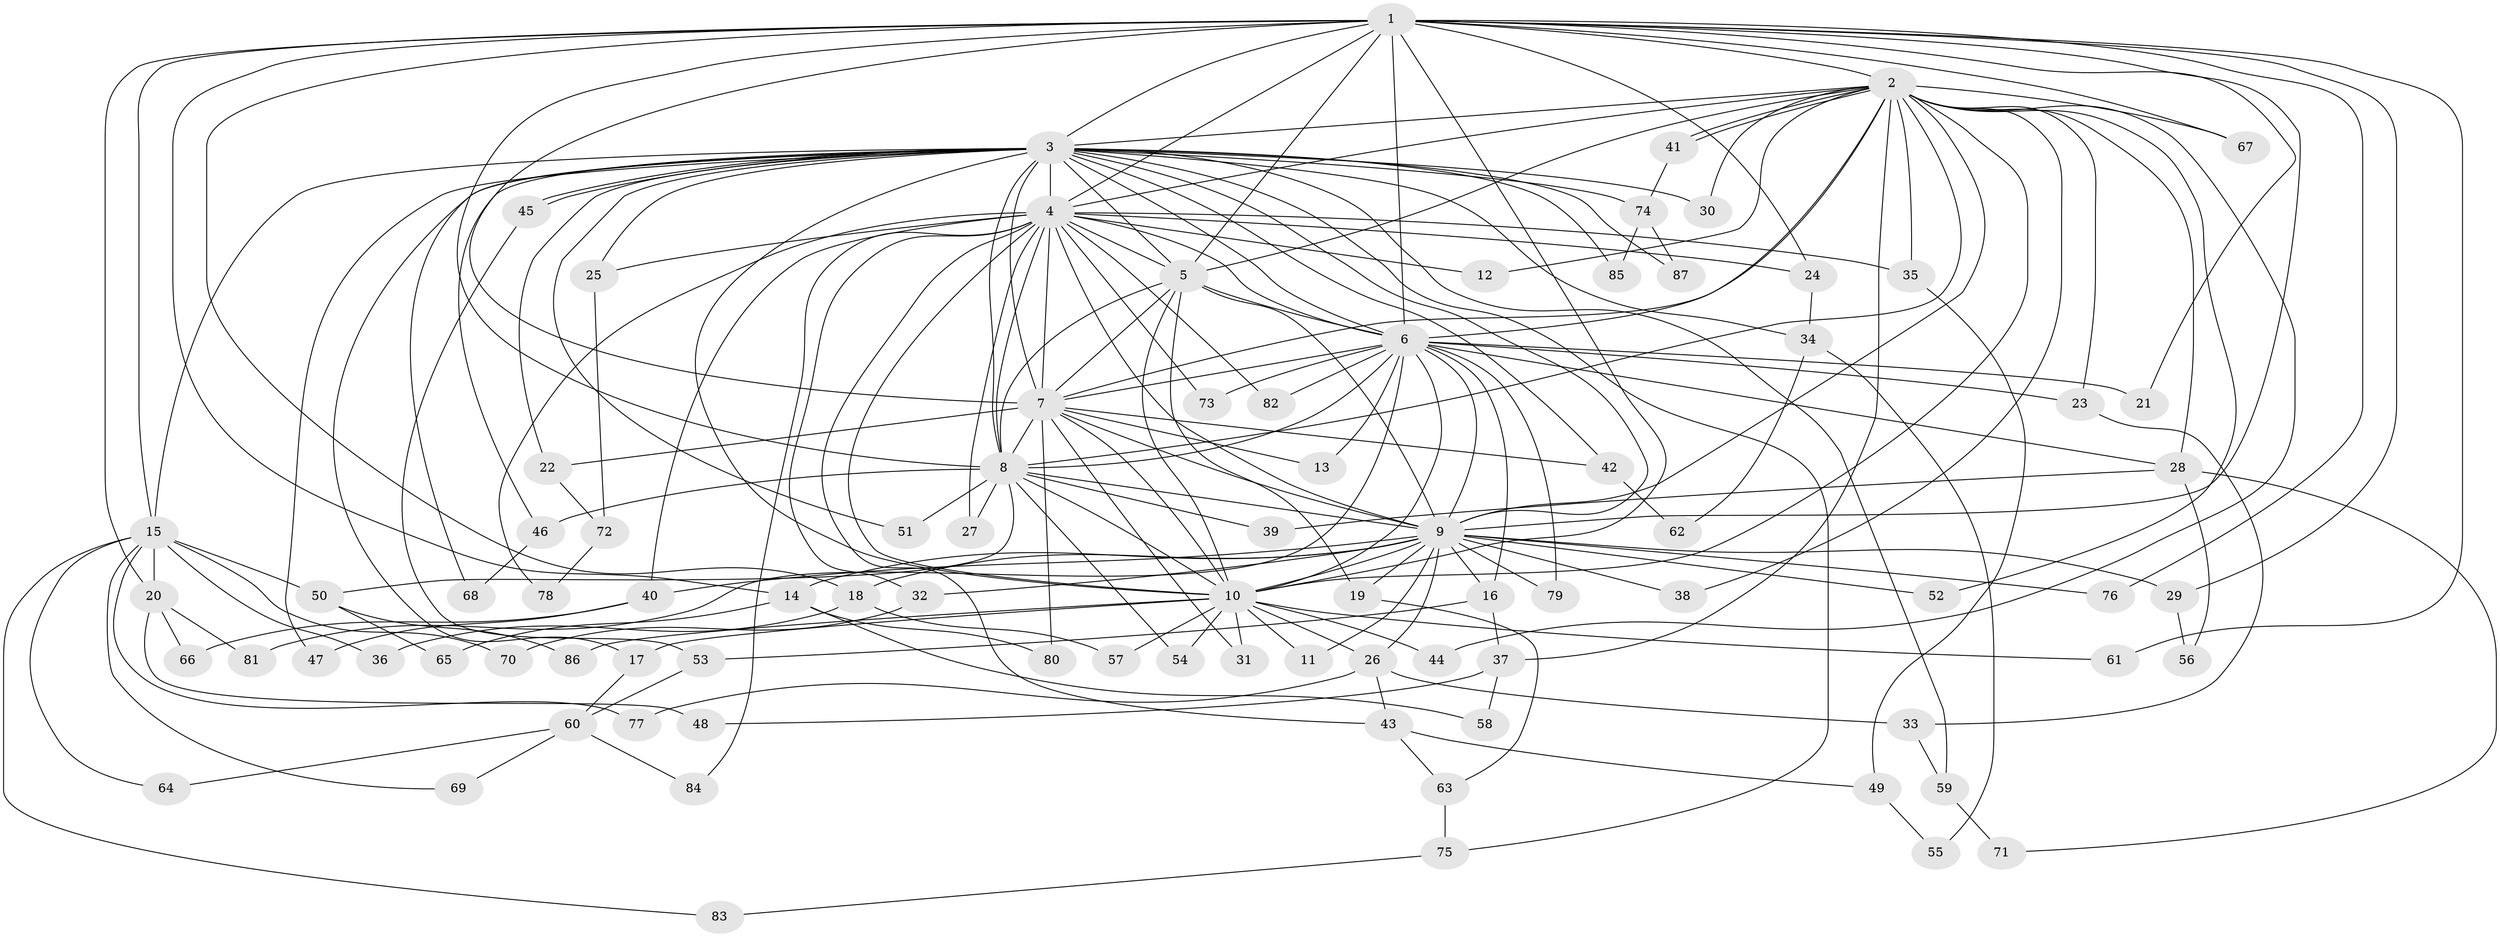 // coarse degree distribution, {16: 0.031746031746031744, 31: 0.015873015873015872, 19: 0.015873015873015872, 9: 0.031746031746031744, 13: 0.031746031746031744, 18: 0.015873015873015872, 17: 0.015873015873015872, 2: 0.4603174603174603, 5: 0.06349206349206349, 6: 0.031746031746031744, 4: 0.1111111111111111, 3: 0.15873015873015872, 1: 0.015873015873015872}
// Generated by graph-tools (version 1.1) at 2025/51/02/27/25 19:51:53]
// undirected, 87 vertices, 199 edges
graph export_dot {
graph [start="1"]
  node [color=gray90,style=filled];
  1;
  2;
  3;
  4;
  5;
  6;
  7;
  8;
  9;
  10;
  11;
  12;
  13;
  14;
  15;
  16;
  17;
  18;
  19;
  20;
  21;
  22;
  23;
  24;
  25;
  26;
  27;
  28;
  29;
  30;
  31;
  32;
  33;
  34;
  35;
  36;
  37;
  38;
  39;
  40;
  41;
  42;
  43;
  44;
  45;
  46;
  47;
  48;
  49;
  50;
  51;
  52;
  53;
  54;
  55;
  56;
  57;
  58;
  59;
  60;
  61;
  62;
  63;
  64;
  65;
  66;
  67;
  68;
  69;
  70;
  71;
  72;
  73;
  74;
  75;
  76;
  77;
  78;
  79;
  80;
  81;
  82;
  83;
  84;
  85;
  86;
  87;
  1 -- 2;
  1 -- 3;
  1 -- 4;
  1 -- 5;
  1 -- 6;
  1 -- 7;
  1 -- 8;
  1 -- 9;
  1 -- 10;
  1 -- 14;
  1 -- 15;
  1 -- 18;
  1 -- 20;
  1 -- 21;
  1 -- 24;
  1 -- 29;
  1 -- 61;
  1 -- 67;
  1 -- 76;
  2 -- 3;
  2 -- 4;
  2 -- 5;
  2 -- 6;
  2 -- 7;
  2 -- 8;
  2 -- 9;
  2 -- 10;
  2 -- 12;
  2 -- 23;
  2 -- 28;
  2 -- 30;
  2 -- 35;
  2 -- 37;
  2 -- 38;
  2 -- 41;
  2 -- 41;
  2 -- 44;
  2 -- 52;
  2 -- 67;
  3 -- 4;
  3 -- 5;
  3 -- 6;
  3 -- 7;
  3 -- 8;
  3 -- 9;
  3 -- 10;
  3 -- 15;
  3 -- 17;
  3 -- 22;
  3 -- 25;
  3 -- 30;
  3 -- 34;
  3 -- 42;
  3 -- 45;
  3 -- 45;
  3 -- 46;
  3 -- 47;
  3 -- 51;
  3 -- 59;
  3 -- 68;
  3 -- 74;
  3 -- 75;
  3 -- 85;
  3 -- 87;
  4 -- 5;
  4 -- 6;
  4 -- 7;
  4 -- 8;
  4 -- 9;
  4 -- 10;
  4 -- 12;
  4 -- 24;
  4 -- 25;
  4 -- 27;
  4 -- 32;
  4 -- 35;
  4 -- 40;
  4 -- 43;
  4 -- 73;
  4 -- 78;
  4 -- 82;
  4 -- 84;
  5 -- 6;
  5 -- 7;
  5 -- 8;
  5 -- 9;
  5 -- 10;
  5 -- 19;
  6 -- 7;
  6 -- 8;
  6 -- 9;
  6 -- 10;
  6 -- 13;
  6 -- 16;
  6 -- 21;
  6 -- 23;
  6 -- 28;
  6 -- 73;
  6 -- 79;
  6 -- 81;
  6 -- 82;
  7 -- 8;
  7 -- 9;
  7 -- 10;
  7 -- 13;
  7 -- 22;
  7 -- 31;
  7 -- 42;
  7 -- 80;
  8 -- 9;
  8 -- 10;
  8 -- 27;
  8 -- 39;
  8 -- 46;
  8 -- 50;
  8 -- 51;
  8 -- 54;
  9 -- 10;
  9 -- 11;
  9 -- 14;
  9 -- 16;
  9 -- 18;
  9 -- 19;
  9 -- 26;
  9 -- 29;
  9 -- 32;
  9 -- 38;
  9 -- 40;
  9 -- 52;
  9 -- 76;
  9 -- 79;
  10 -- 11;
  10 -- 17;
  10 -- 26;
  10 -- 31;
  10 -- 44;
  10 -- 54;
  10 -- 57;
  10 -- 61;
  10 -- 86;
  14 -- 58;
  14 -- 65;
  14 -- 80;
  15 -- 20;
  15 -- 36;
  15 -- 50;
  15 -- 64;
  15 -- 69;
  15 -- 70;
  15 -- 77;
  15 -- 83;
  16 -- 37;
  16 -- 53;
  17 -- 60;
  18 -- 36;
  18 -- 57;
  19 -- 63;
  20 -- 48;
  20 -- 66;
  20 -- 81;
  22 -- 72;
  23 -- 33;
  24 -- 34;
  25 -- 72;
  26 -- 33;
  26 -- 43;
  26 -- 77;
  28 -- 39;
  28 -- 56;
  28 -- 71;
  29 -- 56;
  32 -- 70;
  33 -- 59;
  34 -- 55;
  34 -- 62;
  35 -- 49;
  37 -- 48;
  37 -- 58;
  40 -- 47;
  40 -- 66;
  41 -- 74;
  42 -- 62;
  43 -- 49;
  43 -- 63;
  45 -- 53;
  46 -- 68;
  49 -- 55;
  50 -- 65;
  50 -- 86;
  53 -- 60;
  59 -- 71;
  60 -- 64;
  60 -- 69;
  60 -- 84;
  63 -- 75;
  72 -- 78;
  74 -- 85;
  74 -- 87;
  75 -- 83;
}
